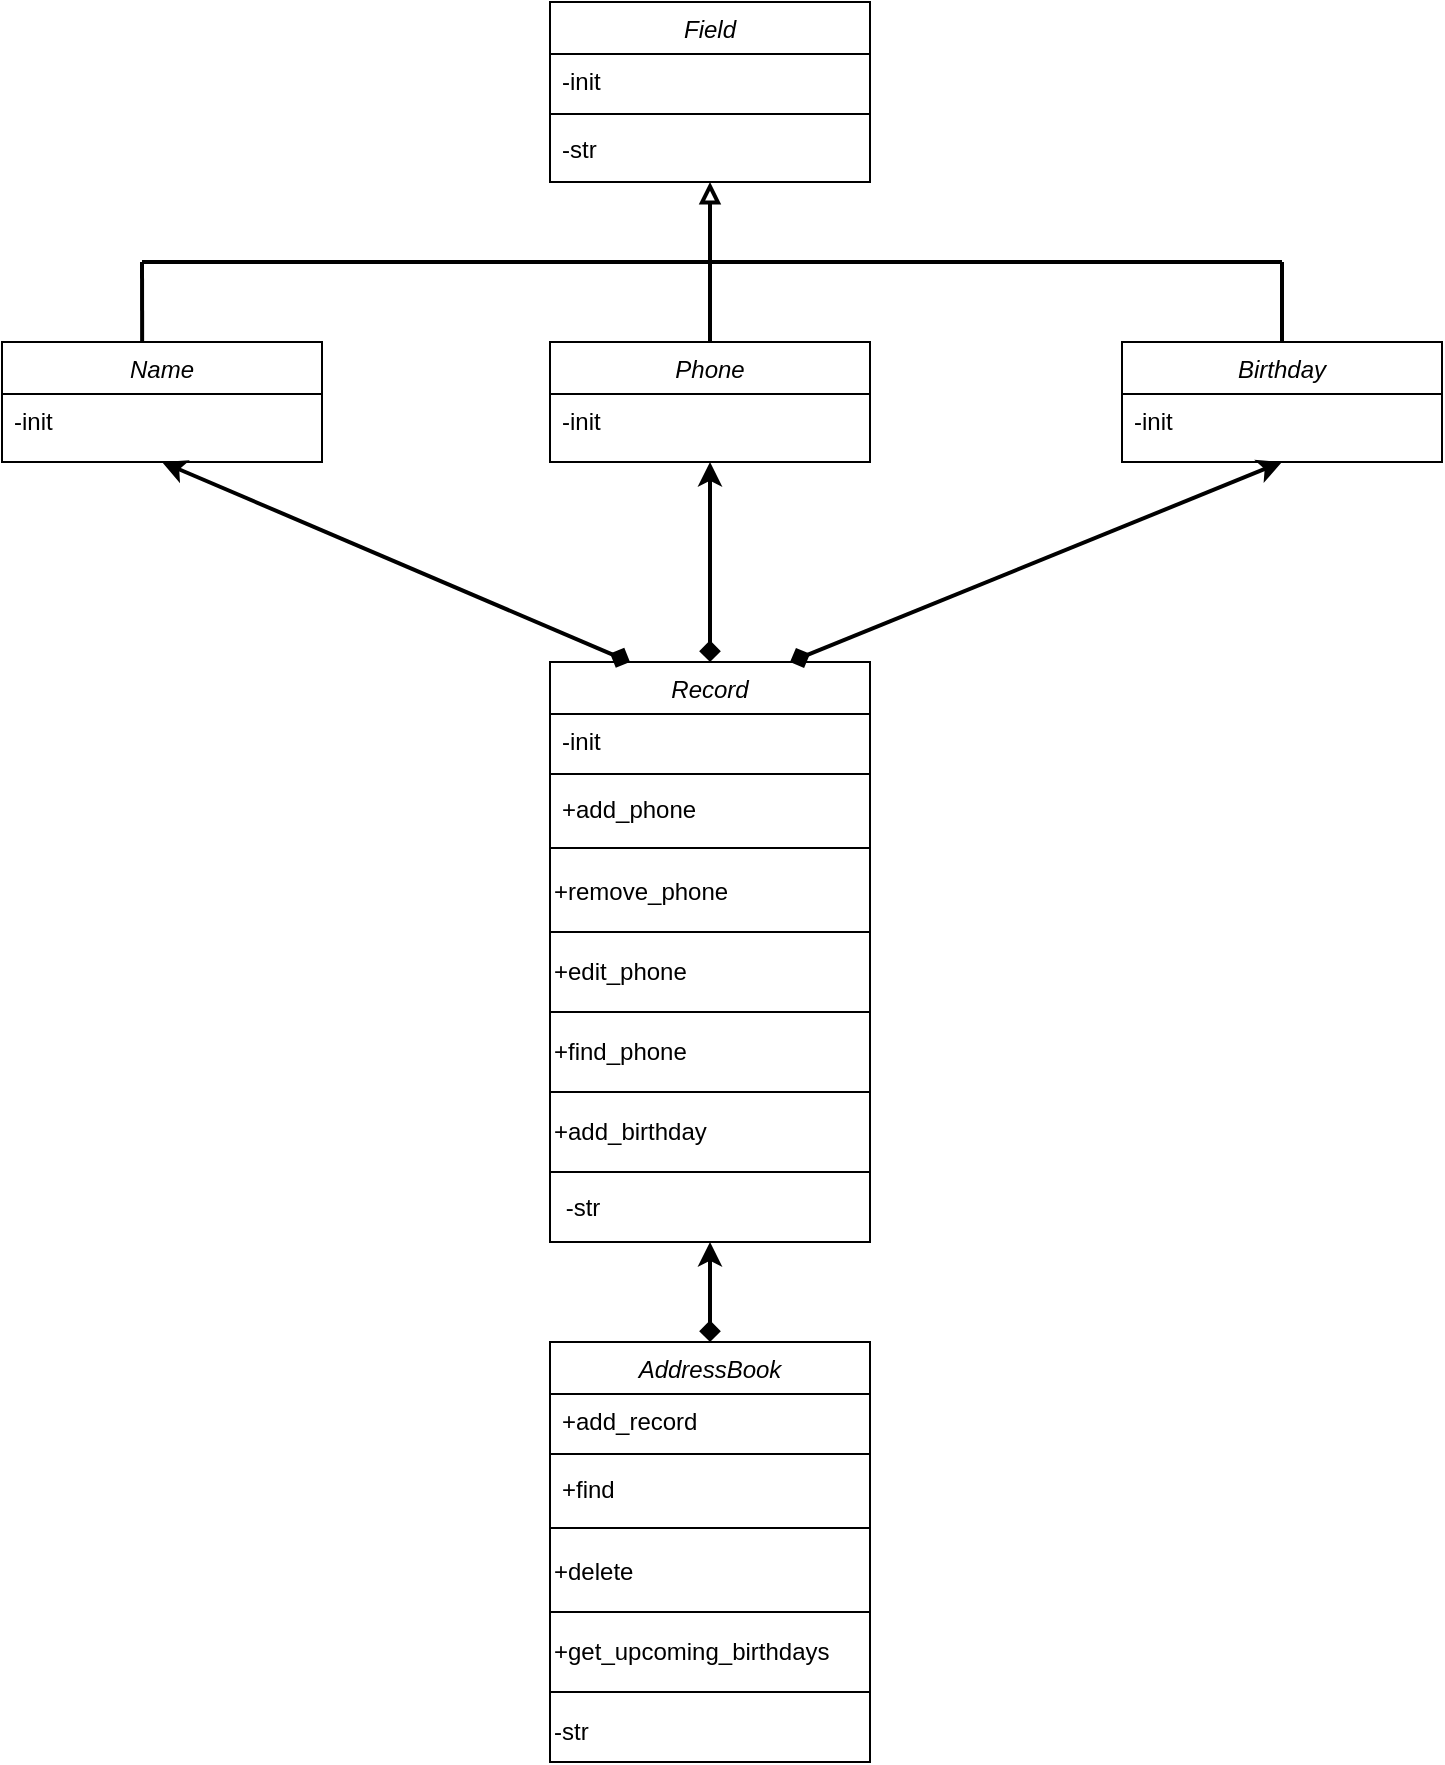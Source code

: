 <mxfile version="26.0.4">
  <diagram id="C5RBs43oDa-KdzZeNtuy" name="Page-1">
    <mxGraphModel dx="1750" dy="870" grid="1" gridSize="10" guides="1" tooltips="1" connect="1" arrows="1" fold="1" page="1" pageScale="1" pageWidth="827" pageHeight="1169" math="0" shadow="0">
      <root>
        <mxCell id="WIyWlLk6GJQsqaUBKTNV-0" />
        <mxCell id="WIyWlLk6GJQsqaUBKTNV-1" parent="WIyWlLk6GJQsqaUBKTNV-0" />
        <mxCell id="zkfFHV4jXpPFQw0GAbJ--0" value="Field" style="swimlane;fontStyle=2;align=center;verticalAlign=top;childLayout=stackLayout;horizontal=1;startSize=26;horizontalStack=0;resizeParent=1;resizeLast=0;collapsible=1;marginBottom=0;rounded=0;shadow=0;strokeWidth=1;" parent="WIyWlLk6GJQsqaUBKTNV-1" vertex="1">
          <mxGeometry x="334" y="30" width="160" height="90" as="geometry">
            <mxRectangle x="220" y="120" width="160" height="26" as="alternateBounds" />
          </mxGeometry>
        </mxCell>
        <mxCell id="zkfFHV4jXpPFQw0GAbJ--2" value="-init" style="text;align=left;verticalAlign=top;spacingLeft=4;spacingRight=4;overflow=hidden;rotatable=0;points=[[0,0.5],[1,0.5]];portConstraint=eastwest;rounded=0;shadow=0;html=0;" parent="zkfFHV4jXpPFQw0GAbJ--0" vertex="1">
          <mxGeometry y="26" width="160" height="26" as="geometry" />
        </mxCell>
        <mxCell id="zkfFHV4jXpPFQw0GAbJ--4" value="" style="line;html=1;strokeWidth=1;align=left;verticalAlign=middle;spacingTop=-1;spacingLeft=3;spacingRight=3;rotatable=0;labelPosition=right;points=[];portConstraint=eastwest;" parent="zkfFHV4jXpPFQw0GAbJ--0" vertex="1">
          <mxGeometry y="52" width="160" height="8" as="geometry" />
        </mxCell>
        <mxCell id="zkfFHV4jXpPFQw0GAbJ--5" value="-str" style="text;align=left;verticalAlign=top;spacingLeft=4;spacingRight=4;overflow=hidden;rotatable=0;points=[[0,0.5],[1,0.5]];portConstraint=eastwest;" parent="zkfFHV4jXpPFQw0GAbJ--0" vertex="1">
          <mxGeometry y="60" width="160" height="26" as="geometry" />
        </mxCell>
        <mxCell id="fqPRVOU9nN5VzJ03d1j--4" value="Name" style="swimlane;fontStyle=2;align=center;verticalAlign=top;childLayout=stackLayout;horizontal=1;startSize=26;horizontalStack=0;resizeParent=1;resizeLast=0;collapsible=1;marginBottom=0;rounded=0;shadow=0;strokeWidth=1;" vertex="1" parent="WIyWlLk6GJQsqaUBKTNV-1">
          <mxGeometry x="60" y="200" width="160" height="60" as="geometry">
            <mxRectangle x="220" y="120" width="160" height="26" as="alternateBounds" />
          </mxGeometry>
        </mxCell>
        <mxCell id="fqPRVOU9nN5VzJ03d1j--5" value="-init" style="text;align=left;verticalAlign=top;spacingLeft=4;spacingRight=4;overflow=hidden;rotatable=0;points=[[0,0.5],[1,0.5]];portConstraint=eastwest;rounded=0;shadow=0;html=0;" vertex="1" parent="fqPRVOU9nN5VzJ03d1j--4">
          <mxGeometry y="26" width="160" height="26" as="geometry" />
        </mxCell>
        <mxCell id="fqPRVOU9nN5VzJ03d1j--8" value="Phone" style="swimlane;fontStyle=2;align=center;verticalAlign=top;childLayout=stackLayout;horizontal=1;startSize=26;horizontalStack=0;resizeParent=1;resizeLast=0;collapsible=1;marginBottom=0;rounded=0;shadow=0;strokeWidth=1;" vertex="1" parent="WIyWlLk6GJQsqaUBKTNV-1">
          <mxGeometry x="334" y="200" width="160" height="60" as="geometry">
            <mxRectangle x="220" y="120" width="160" height="26" as="alternateBounds" />
          </mxGeometry>
        </mxCell>
        <mxCell id="fqPRVOU9nN5VzJ03d1j--9" value="-init" style="text;align=left;verticalAlign=top;spacingLeft=4;spacingRight=4;overflow=hidden;rotatable=0;points=[[0,0.5],[1,0.5]];portConstraint=eastwest;rounded=0;shadow=0;html=0;" vertex="1" parent="fqPRVOU9nN5VzJ03d1j--8">
          <mxGeometry y="26" width="160" height="26" as="geometry" />
        </mxCell>
        <mxCell id="fqPRVOU9nN5VzJ03d1j--12" value="Birthday" style="swimlane;fontStyle=2;align=center;verticalAlign=top;childLayout=stackLayout;horizontal=1;startSize=26;horizontalStack=0;resizeParent=1;resizeLast=0;collapsible=1;marginBottom=0;rounded=0;shadow=0;strokeWidth=1;" vertex="1" parent="WIyWlLk6GJQsqaUBKTNV-1">
          <mxGeometry x="620" y="200" width="160" height="60" as="geometry">
            <mxRectangle x="220" y="120" width="160" height="26" as="alternateBounds" />
          </mxGeometry>
        </mxCell>
        <mxCell id="fqPRVOU9nN5VzJ03d1j--13" value="-init" style="text;align=left;verticalAlign=top;spacingLeft=4;spacingRight=4;overflow=hidden;rotatable=0;points=[[0,0.5],[1,0.5]];portConstraint=eastwest;rounded=0;shadow=0;html=0;" vertex="1" parent="fqPRVOU9nN5VzJ03d1j--12">
          <mxGeometry y="26" width="160" height="22" as="geometry" />
        </mxCell>
        <mxCell id="fqPRVOU9nN5VzJ03d1j--16" value="" style="endArrow=none;html=1;rounded=0;strokeWidth=2;" edge="1" parent="WIyWlLk6GJQsqaUBKTNV-1">
          <mxGeometry width="50" height="50" relative="1" as="geometry">
            <mxPoint x="130" y="160" as="sourcePoint" />
            <mxPoint x="700" y="160" as="targetPoint" />
          </mxGeometry>
        </mxCell>
        <mxCell id="fqPRVOU9nN5VzJ03d1j--17" value="" style="endArrow=none;html=1;rounded=0;exitX=0.5;exitY=0;exitDx=0;exitDy=0;strokeWidth=2;" edge="1" parent="WIyWlLk6GJQsqaUBKTNV-1" source="fqPRVOU9nN5VzJ03d1j--8">
          <mxGeometry width="50" height="50" relative="1" as="geometry">
            <mxPoint x="390" y="200" as="sourcePoint" />
            <mxPoint x="414" y="160" as="targetPoint" />
          </mxGeometry>
        </mxCell>
        <mxCell id="fqPRVOU9nN5VzJ03d1j--18" value="" style="endArrow=none;html=1;rounded=0;exitX=0.5;exitY=0;exitDx=0;exitDy=0;strokeWidth=2;" edge="1" parent="WIyWlLk6GJQsqaUBKTNV-1" source="fqPRVOU9nN5VzJ03d1j--12">
          <mxGeometry width="50" height="50" relative="1" as="geometry">
            <mxPoint x="390" y="200" as="sourcePoint" />
            <mxPoint x="700" y="160" as="targetPoint" />
          </mxGeometry>
        </mxCell>
        <mxCell id="fqPRVOU9nN5VzJ03d1j--19" value="" style="endArrow=none;html=1;rounded=0;exitX=0.438;exitY=0.007;exitDx=0;exitDy=0;exitPerimeter=0;strokeWidth=2;" edge="1" parent="WIyWlLk6GJQsqaUBKTNV-1" source="fqPRVOU9nN5VzJ03d1j--4">
          <mxGeometry width="50" height="50" relative="1" as="geometry">
            <mxPoint x="390" y="200" as="sourcePoint" />
            <mxPoint x="130" y="160" as="targetPoint" />
          </mxGeometry>
        </mxCell>
        <mxCell id="fqPRVOU9nN5VzJ03d1j--20" value="" style="endArrow=block;html=1;rounded=0;entryX=0.5;entryY=1;entryDx=0;entryDy=0;endFill=0;strokeWidth=2;" edge="1" parent="WIyWlLk6GJQsqaUBKTNV-1" target="zkfFHV4jXpPFQw0GAbJ--0">
          <mxGeometry width="50" height="50" relative="1" as="geometry">
            <mxPoint x="414" y="170" as="sourcePoint" />
            <mxPoint x="440" y="150" as="targetPoint" />
          </mxGeometry>
        </mxCell>
        <mxCell id="fqPRVOU9nN5VzJ03d1j--21" value="Record" style="swimlane;fontStyle=2;align=center;verticalAlign=top;childLayout=stackLayout;horizontal=1;startSize=26;horizontalStack=0;resizeParent=1;resizeLast=0;collapsible=1;marginBottom=0;rounded=0;shadow=0;strokeWidth=1;" vertex="1" parent="WIyWlLk6GJQsqaUBKTNV-1">
          <mxGeometry x="334" y="360" width="160" height="290" as="geometry">
            <mxRectangle x="220" y="120" width="160" height="26" as="alternateBounds" />
          </mxGeometry>
        </mxCell>
        <mxCell id="fqPRVOU9nN5VzJ03d1j--22" value="-init" style="text;align=left;verticalAlign=top;spacingLeft=4;spacingRight=4;overflow=hidden;rotatable=0;points=[[0,0.5],[1,0.5]];portConstraint=eastwest;rounded=0;shadow=0;html=0;" vertex="1" parent="fqPRVOU9nN5VzJ03d1j--21">
          <mxGeometry y="26" width="160" height="26" as="geometry" />
        </mxCell>
        <mxCell id="fqPRVOU9nN5VzJ03d1j--23" value="" style="line;html=1;strokeWidth=1;align=left;verticalAlign=middle;spacingTop=-1;spacingLeft=3;spacingRight=3;rotatable=0;labelPosition=right;points=[];portConstraint=eastwest;" vertex="1" parent="fqPRVOU9nN5VzJ03d1j--21">
          <mxGeometry y="52" width="160" height="8" as="geometry" />
        </mxCell>
        <mxCell id="fqPRVOU9nN5VzJ03d1j--36" value="+add_phone" style="text;align=left;verticalAlign=top;spacingLeft=4;spacingRight=4;overflow=hidden;rotatable=0;points=[[0,0.5],[1,0.5]];portConstraint=eastwest;rounded=0;shadow=0;html=0;" vertex="1" parent="fqPRVOU9nN5VzJ03d1j--21">
          <mxGeometry y="60" width="160" height="26" as="geometry" />
        </mxCell>
        <mxCell id="fqPRVOU9nN5VzJ03d1j--30" value="" style="line;strokeWidth=1;html=1;" vertex="1" parent="fqPRVOU9nN5VzJ03d1j--21">
          <mxGeometry y="86" width="160" height="14" as="geometry" />
        </mxCell>
        <mxCell id="fqPRVOU9nN5VzJ03d1j--53" value="&lt;div style=&quot;&quot;&gt;&lt;span style=&quot;background-color: transparent; color: light-dark(rgb(0, 0, 0), rgb(255, 255, 255));&quot;&gt;+remove_phone&lt;/span&gt;&lt;/div&gt;" style="text;html=1;align=left;verticalAlign=middle;resizable=0;points=[];autosize=1;strokeColor=none;fillColor=none;" vertex="1" parent="fqPRVOU9nN5VzJ03d1j--21">
          <mxGeometry y="100" width="160" height="30" as="geometry" />
        </mxCell>
        <mxCell id="fqPRVOU9nN5VzJ03d1j--31" value="" style="line;strokeWidth=1;html=1;perimeter=backbonePerimeter;points=[];outlineConnect=0;" vertex="1" parent="fqPRVOU9nN5VzJ03d1j--21">
          <mxGeometry y="130" width="160" height="10" as="geometry" />
        </mxCell>
        <mxCell id="fqPRVOU9nN5VzJ03d1j--55" value="+edit_phone" style="text;html=1;align=left;verticalAlign=middle;resizable=0;points=[];autosize=1;strokeColor=none;fillColor=none;" vertex="1" parent="fqPRVOU9nN5VzJ03d1j--21">
          <mxGeometry y="140" width="160" height="30" as="geometry" />
        </mxCell>
        <mxCell id="fqPRVOU9nN5VzJ03d1j--32" value="" style="line;strokeWidth=1;html=1;perimeter=backbonePerimeter;points=[];outlineConnect=0;" vertex="1" parent="fqPRVOU9nN5VzJ03d1j--21">
          <mxGeometry y="170" width="160" height="10" as="geometry" />
        </mxCell>
        <mxCell id="fqPRVOU9nN5VzJ03d1j--56" value="+find_phone" style="text;html=1;align=left;verticalAlign=middle;resizable=0;points=[];autosize=1;strokeColor=none;fillColor=none;" vertex="1" parent="fqPRVOU9nN5VzJ03d1j--21">
          <mxGeometry y="180" width="160" height="30" as="geometry" />
        </mxCell>
        <mxCell id="fqPRVOU9nN5VzJ03d1j--34" value="" style="line;strokeWidth=1;html=1;perimeter=backbonePerimeter;points=[];outlineConnect=0;" vertex="1" parent="fqPRVOU9nN5VzJ03d1j--21">
          <mxGeometry y="210" width="160" height="10" as="geometry" />
        </mxCell>
        <mxCell id="fqPRVOU9nN5VzJ03d1j--57" value="+add_birthday" style="text;html=1;align=left;verticalAlign=middle;resizable=0;points=[];autosize=1;strokeColor=none;fillColor=none;" vertex="1" parent="fqPRVOU9nN5VzJ03d1j--21">
          <mxGeometry y="220" width="160" height="30" as="geometry" />
        </mxCell>
        <mxCell id="fqPRVOU9nN5VzJ03d1j--35" value="" style="line;strokeWidth=1;html=1;perimeter=backbonePerimeter;points=[];outlineConnect=0;" vertex="1" parent="fqPRVOU9nN5VzJ03d1j--21">
          <mxGeometry y="250" width="160" height="10" as="geometry" />
        </mxCell>
        <mxCell id="fqPRVOU9nN5VzJ03d1j--58" value="-str" style="text;html=1;align=center;verticalAlign=middle;resizable=0;points=[];autosize=1;strokeColor=none;fillColor=none;" vertex="1" parent="WIyWlLk6GJQsqaUBKTNV-1">
          <mxGeometry x="330" y="618" width="40" height="30" as="geometry" />
        </mxCell>
        <mxCell id="fqPRVOU9nN5VzJ03d1j--59" value="" style="endArrow=diamond;startArrow=classic;html=1;rounded=0;endFill=1;exitX=0.5;exitY=1;exitDx=0;exitDy=0;entryX=0.5;entryY=0;entryDx=0;entryDy=0;strokeWidth=2;" edge="1" parent="WIyWlLk6GJQsqaUBKTNV-1" source="fqPRVOU9nN5VzJ03d1j--8" target="fqPRVOU9nN5VzJ03d1j--21">
          <mxGeometry width="50" height="50" relative="1" as="geometry">
            <mxPoint x="440" y="400" as="sourcePoint" />
            <mxPoint x="490" y="350" as="targetPoint" />
          </mxGeometry>
        </mxCell>
        <mxCell id="fqPRVOU9nN5VzJ03d1j--60" value="" style="endArrow=diamond;startArrow=classic;html=1;rounded=0;endFill=1;exitX=0.5;exitY=1;exitDx=0;exitDy=0;entryX=0.75;entryY=0;entryDx=0;entryDy=0;strokeWidth=2;" edge="1" parent="WIyWlLk6GJQsqaUBKTNV-1" source="fqPRVOU9nN5VzJ03d1j--12" target="fqPRVOU9nN5VzJ03d1j--21">
          <mxGeometry width="50" height="50" relative="1" as="geometry">
            <mxPoint x="424" y="270" as="sourcePoint" />
            <mxPoint x="424" y="370" as="targetPoint" />
          </mxGeometry>
        </mxCell>
        <mxCell id="fqPRVOU9nN5VzJ03d1j--61" value="" style="endArrow=diamond;startArrow=classic;html=1;rounded=0;endFill=1;exitX=0.5;exitY=1;exitDx=0;exitDy=0;entryX=0.25;entryY=0;entryDx=0;entryDy=0;strokeWidth=2;" edge="1" parent="WIyWlLk6GJQsqaUBKTNV-1" source="fqPRVOU9nN5VzJ03d1j--4" target="fqPRVOU9nN5VzJ03d1j--21">
          <mxGeometry width="50" height="50" relative="1" as="geometry">
            <mxPoint x="434" y="280" as="sourcePoint" />
            <mxPoint x="434" y="380" as="targetPoint" />
          </mxGeometry>
        </mxCell>
        <mxCell id="fqPRVOU9nN5VzJ03d1j--63" value="AddressBook" style="swimlane;fontStyle=2;align=center;verticalAlign=top;childLayout=stackLayout;horizontal=1;startSize=26;horizontalStack=0;resizeParent=1;resizeLast=0;collapsible=1;marginBottom=0;rounded=0;shadow=0;strokeWidth=1;" vertex="1" parent="WIyWlLk6GJQsqaUBKTNV-1">
          <mxGeometry x="334" y="700" width="160" height="210" as="geometry">
            <mxRectangle x="220" y="120" width="160" height="26" as="alternateBounds" />
          </mxGeometry>
        </mxCell>
        <mxCell id="fqPRVOU9nN5VzJ03d1j--64" value="+add_record" style="text;align=left;verticalAlign=top;spacingLeft=4;spacingRight=4;overflow=hidden;rotatable=0;points=[[0,0.5],[1,0.5]];portConstraint=eastwest;rounded=0;shadow=0;html=0;" vertex="1" parent="fqPRVOU9nN5VzJ03d1j--63">
          <mxGeometry y="26" width="160" height="26" as="geometry" />
        </mxCell>
        <mxCell id="fqPRVOU9nN5VzJ03d1j--65" value="" style="line;html=1;strokeWidth=1;align=left;verticalAlign=middle;spacingTop=-1;spacingLeft=3;spacingRight=3;rotatable=0;labelPosition=right;points=[];portConstraint=eastwest;" vertex="1" parent="fqPRVOU9nN5VzJ03d1j--63">
          <mxGeometry y="52" width="160" height="8" as="geometry" />
        </mxCell>
        <mxCell id="fqPRVOU9nN5VzJ03d1j--66" value="+find" style="text;align=left;verticalAlign=top;spacingLeft=4;spacingRight=4;overflow=hidden;rotatable=0;points=[[0,0.5],[1,0.5]];portConstraint=eastwest;rounded=0;shadow=0;html=0;" vertex="1" parent="fqPRVOU9nN5VzJ03d1j--63">
          <mxGeometry y="60" width="160" height="26" as="geometry" />
        </mxCell>
        <mxCell id="fqPRVOU9nN5VzJ03d1j--67" value="" style="line;strokeWidth=1;html=1;" vertex="1" parent="fqPRVOU9nN5VzJ03d1j--63">
          <mxGeometry y="86" width="160" height="14" as="geometry" />
        </mxCell>
        <mxCell id="fqPRVOU9nN5VzJ03d1j--68" value="&lt;div style=&quot;&quot;&gt;&lt;span style=&quot;background-color: transparent; color: light-dark(rgb(0, 0, 0), rgb(255, 255, 255));&quot;&gt;+delete&lt;/span&gt;&lt;/div&gt;" style="text;html=1;align=left;verticalAlign=middle;resizable=0;points=[];autosize=1;strokeColor=none;fillColor=none;" vertex="1" parent="fqPRVOU9nN5VzJ03d1j--63">
          <mxGeometry y="100" width="160" height="30" as="geometry" />
        </mxCell>
        <mxCell id="fqPRVOU9nN5VzJ03d1j--69" value="" style="line;strokeWidth=1;html=1;perimeter=backbonePerimeter;points=[];outlineConnect=0;" vertex="1" parent="fqPRVOU9nN5VzJ03d1j--63">
          <mxGeometry y="130" width="160" height="10" as="geometry" />
        </mxCell>
        <mxCell id="fqPRVOU9nN5VzJ03d1j--70" value="+get_upcoming_birthdays" style="text;html=1;align=left;verticalAlign=middle;resizable=0;points=[];autosize=1;strokeColor=none;fillColor=none;" vertex="1" parent="fqPRVOU9nN5VzJ03d1j--63">
          <mxGeometry y="140" width="160" height="30" as="geometry" />
        </mxCell>
        <mxCell id="fqPRVOU9nN5VzJ03d1j--71" value="" style="line;strokeWidth=1;html=1;perimeter=backbonePerimeter;points=[];outlineConnect=0;" vertex="1" parent="fqPRVOU9nN5VzJ03d1j--63">
          <mxGeometry y="170" width="160" height="10" as="geometry" />
        </mxCell>
        <mxCell id="fqPRVOU9nN5VzJ03d1j--72" value="-str" style="text;html=1;align=left;verticalAlign=middle;resizable=0;points=[];autosize=1;strokeColor=none;fillColor=none;" vertex="1" parent="fqPRVOU9nN5VzJ03d1j--63">
          <mxGeometry y="180" width="160" height="30" as="geometry" />
        </mxCell>
        <mxCell id="fqPRVOU9nN5VzJ03d1j--78" value="" style="endArrow=diamond;startArrow=classic;html=1;rounded=0;endFill=1;exitX=0.5;exitY=1;exitDx=0;exitDy=0;entryX=0.5;entryY=0;entryDx=0;entryDy=0;strokeWidth=2;" edge="1" parent="WIyWlLk6GJQsqaUBKTNV-1" source="fqPRVOU9nN5VzJ03d1j--21" target="fqPRVOU9nN5VzJ03d1j--63">
          <mxGeometry width="50" height="50" relative="1" as="geometry">
            <mxPoint x="434" y="280" as="sourcePoint" />
            <mxPoint x="434" y="380" as="targetPoint" />
          </mxGeometry>
        </mxCell>
      </root>
    </mxGraphModel>
  </diagram>
</mxfile>

